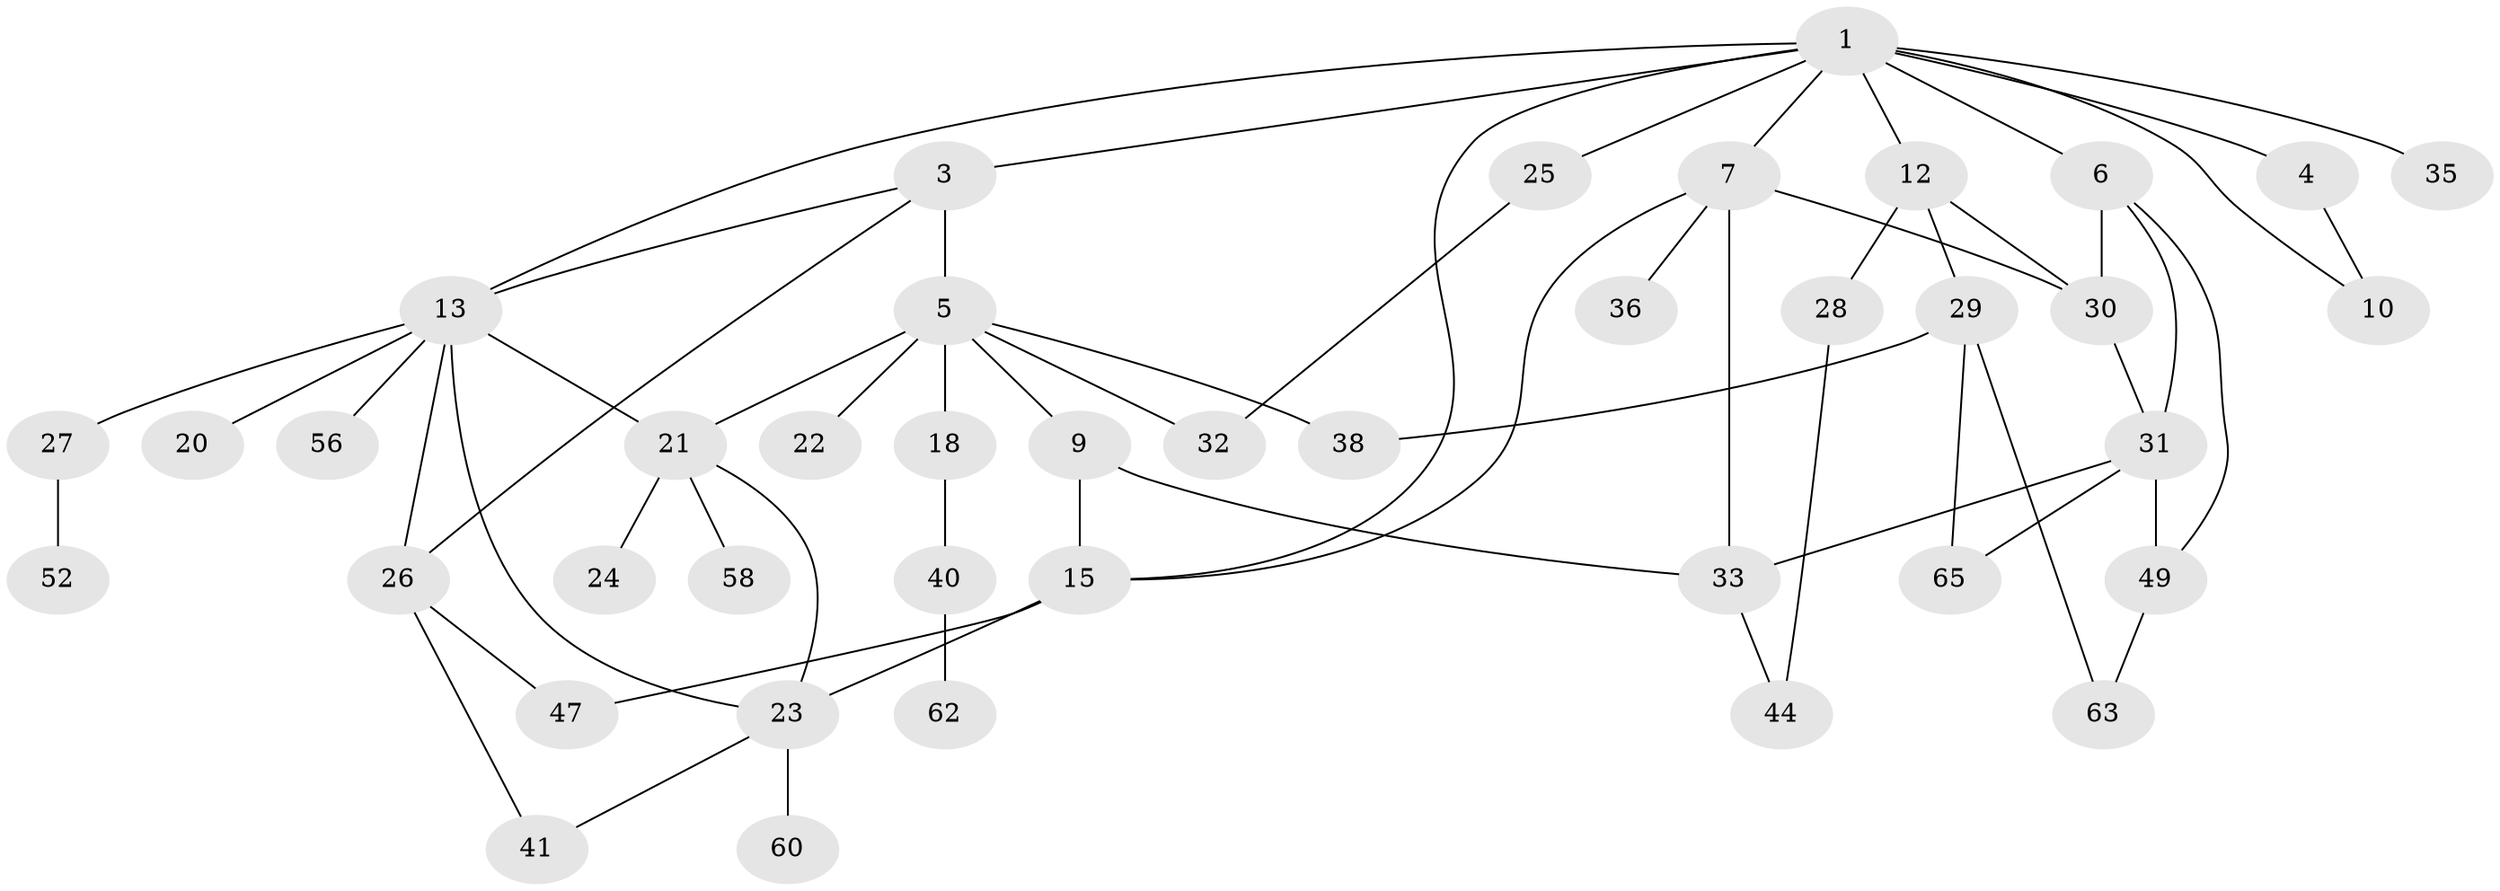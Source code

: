 // original degree distribution, {6: 0.046153846153846156, 5: 0.046153846153846156, 2: 0.4, 7: 0.015384615384615385, 3: 0.15384615384615385, 4: 0.15384615384615385, 1: 0.18461538461538463}
// Generated by graph-tools (version 1.1) at 2025/41/03/06/25 10:41:31]
// undirected, 41 vertices, 61 edges
graph export_dot {
graph [start="1"]
  node [color=gray90,style=filled];
  1 [super="+2"];
  3;
  4 [super="+14"];
  5 [super="+16"];
  6 [super="+8"];
  7 [super="+19"];
  9 [super="+11"];
  10 [super="+61"];
  12 [super="+57"];
  13 [super="+17"];
  15 [super="+53"];
  18 [super="+54"];
  20;
  21 [super="+37"];
  22;
  23 [super="+59"];
  24 [super="+51"];
  25 [super="+64"];
  26 [super="+34"];
  27 [super="+48"];
  28 [super="+42"];
  29;
  30 [super="+45"];
  31 [super="+39"];
  32;
  33;
  35;
  36;
  38 [super="+43"];
  40 [super="+46"];
  41;
  44;
  47;
  49 [super="+50"];
  52 [super="+55"];
  56;
  58;
  60;
  62;
  63;
  65;
  1 -- 6;
  1 -- 7;
  1 -- 15;
  1 -- 35;
  1 -- 3;
  1 -- 4;
  1 -- 25;
  1 -- 10;
  1 -- 12;
  1 -- 13;
  3 -- 5 [weight=2];
  3 -- 13;
  3 -- 26;
  4 -- 10;
  5 -- 9;
  5 -- 18;
  5 -- 32;
  5 -- 38;
  5 -- 22;
  5 -- 21;
  6 -- 49;
  6 -- 31;
  6 -- 30;
  7 -- 30;
  7 -- 36;
  7 -- 33;
  7 -- 15;
  9 -- 33;
  9 -- 15;
  12 -- 28;
  12 -- 29;
  12 -- 30;
  13 -- 23;
  13 -- 26;
  13 -- 20;
  13 -- 21;
  13 -- 56;
  13 -- 27;
  15 -- 23;
  15 -- 47;
  18 -- 40 [weight=2];
  21 -- 24;
  21 -- 58;
  21 -- 23;
  23 -- 60;
  23 -- 41;
  25 -- 32;
  26 -- 47;
  26 -- 41;
  27 -- 52;
  28 -- 44;
  29 -- 63;
  29 -- 65;
  29 -- 38;
  30 -- 31;
  31 -- 33;
  31 -- 65;
  31 -- 49;
  33 -- 44;
  40 -- 62;
  49 -- 63;
}
